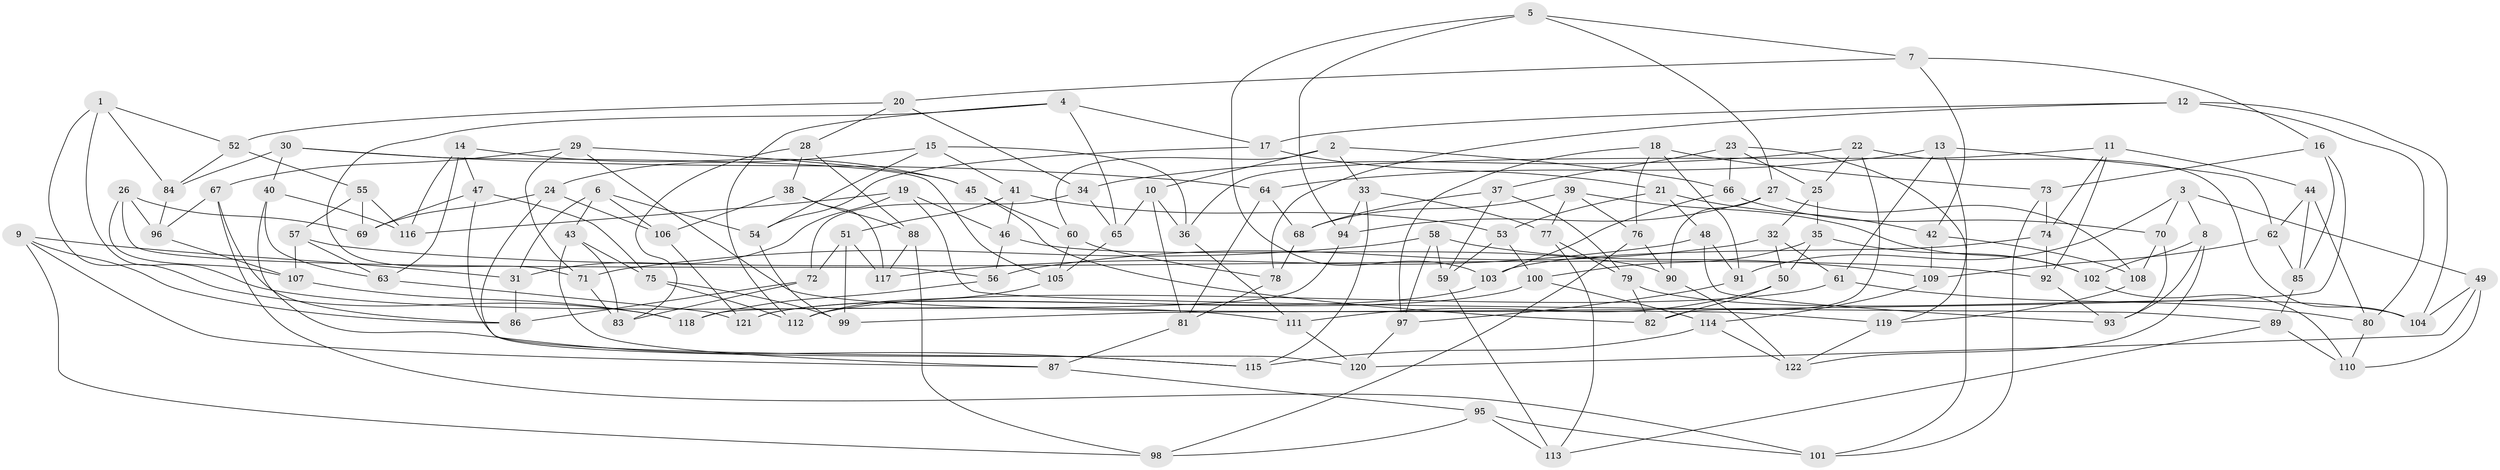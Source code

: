 // Generated by graph-tools (version 1.1) at 2025/11/02/27/25 16:11:47]
// undirected, 122 vertices, 244 edges
graph export_dot {
graph [start="1"]
  node [color=gray90,style=filled];
  1;
  2;
  3;
  4;
  5;
  6;
  7;
  8;
  9;
  10;
  11;
  12;
  13;
  14;
  15;
  16;
  17;
  18;
  19;
  20;
  21;
  22;
  23;
  24;
  25;
  26;
  27;
  28;
  29;
  30;
  31;
  32;
  33;
  34;
  35;
  36;
  37;
  38;
  39;
  40;
  41;
  42;
  43;
  44;
  45;
  46;
  47;
  48;
  49;
  50;
  51;
  52;
  53;
  54;
  55;
  56;
  57;
  58;
  59;
  60;
  61;
  62;
  63;
  64;
  65;
  66;
  67;
  68;
  69;
  70;
  71;
  72;
  73;
  74;
  75;
  76;
  77;
  78;
  79;
  80;
  81;
  82;
  83;
  84;
  85;
  86;
  87;
  88;
  89;
  90;
  91;
  92;
  93;
  94;
  95;
  96;
  97;
  98;
  99;
  100;
  101;
  102;
  103;
  104;
  105;
  106;
  107;
  108;
  109;
  110;
  111;
  112;
  113;
  114;
  115;
  116;
  117;
  118;
  119;
  120;
  121;
  122;
  1 -- 118;
  1 -- 84;
  1 -- 52;
  1 -- 111;
  2 -- 10;
  2 -- 60;
  2 -- 66;
  2 -- 33;
  3 -- 8;
  3 -- 70;
  3 -- 91;
  3 -- 49;
  4 -- 17;
  4 -- 65;
  4 -- 112;
  4 -- 71;
  5 -- 27;
  5 -- 103;
  5 -- 7;
  5 -- 94;
  6 -- 106;
  6 -- 43;
  6 -- 31;
  6 -- 54;
  7 -- 42;
  7 -- 16;
  7 -- 20;
  8 -- 93;
  8 -- 102;
  8 -- 122;
  9 -- 98;
  9 -- 86;
  9 -- 87;
  9 -- 31;
  10 -- 65;
  10 -- 81;
  10 -- 36;
  11 -- 44;
  11 -- 74;
  11 -- 36;
  11 -- 92;
  12 -- 80;
  12 -- 78;
  12 -- 104;
  12 -- 17;
  13 -- 119;
  13 -- 61;
  13 -- 64;
  13 -- 62;
  14 -- 45;
  14 -- 116;
  14 -- 47;
  14 -- 63;
  15 -- 24;
  15 -- 36;
  15 -- 41;
  15 -- 54;
  16 -- 99;
  16 -- 73;
  16 -- 85;
  17 -- 54;
  17 -- 21;
  18 -- 91;
  18 -- 97;
  18 -- 73;
  18 -- 76;
  19 -- 31;
  19 -- 116;
  19 -- 89;
  19 -- 46;
  20 -- 28;
  20 -- 34;
  20 -- 52;
  21 -- 48;
  21 -- 42;
  21 -- 53;
  22 -- 82;
  22 -- 34;
  22 -- 25;
  22 -- 104;
  23 -- 37;
  23 -- 101;
  23 -- 66;
  23 -- 25;
  24 -- 69;
  24 -- 106;
  24 -- 120;
  25 -- 35;
  25 -- 32;
  26 -- 56;
  26 -- 96;
  26 -- 107;
  26 -- 69;
  27 -- 90;
  27 -- 108;
  27 -- 94;
  28 -- 38;
  28 -- 88;
  28 -- 83;
  29 -- 67;
  29 -- 119;
  29 -- 45;
  29 -- 71;
  30 -- 105;
  30 -- 40;
  30 -- 64;
  30 -- 84;
  31 -- 86;
  32 -- 56;
  32 -- 50;
  32 -- 61;
  33 -- 115;
  33 -- 94;
  33 -- 77;
  34 -- 72;
  34 -- 65;
  35 -- 100;
  35 -- 102;
  35 -- 50;
  36 -- 111;
  37 -- 59;
  37 -- 79;
  37 -- 68;
  38 -- 106;
  38 -- 117;
  38 -- 88;
  39 -- 102;
  39 -- 76;
  39 -- 68;
  39 -- 77;
  40 -- 115;
  40 -- 116;
  40 -- 63;
  41 -- 53;
  41 -- 46;
  41 -- 51;
  42 -- 109;
  42 -- 108;
  43 -- 83;
  43 -- 87;
  43 -- 75;
  44 -- 62;
  44 -- 85;
  44 -- 80;
  45 -- 82;
  45 -- 60;
  46 -- 56;
  46 -- 90;
  47 -- 115;
  47 -- 69;
  47 -- 75;
  48 -- 117;
  48 -- 93;
  48 -- 91;
  49 -- 110;
  49 -- 120;
  49 -- 104;
  50 -- 111;
  50 -- 82;
  51 -- 72;
  51 -- 117;
  51 -- 99;
  52 -- 55;
  52 -- 84;
  53 -- 59;
  53 -- 100;
  54 -- 99;
  55 -- 57;
  55 -- 69;
  55 -- 116;
  56 -- 118;
  57 -- 92;
  57 -- 63;
  57 -- 107;
  58 -- 97;
  58 -- 71;
  58 -- 59;
  58 -- 109;
  59 -- 113;
  60 -- 78;
  60 -- 105;
  61 -- 112;
  61 -- 80;
  62 -- 85;
  62 -- 109;
  63 -- 121;
  64 -- 68;
  64 -- 81;
  65 -- 105;
  66 -- 103;
  66 -- 70;
  67 -- 101;
  67 -- 86;
  67 -- 96;
  68 -- 78;
  70 -- 93;
  70 -- 108;
  71 -- 83;
  72 -- 83;
  72 -- 86;
  73 -- 101;
  73 -- 74;
  74 -- 103;
  74 -- 92;
  75 -- 112;
  75 -- 99;
  76 -- 90;
  76 -- 98;
  77 -- 79;
  77 -- 113;
  78 -- 81;
  79 -- 104;
  79 -- 82;
  80 -- 110;
  81 -- 87;
  84 -- 96;
  85 -- 89;
  87 -- 95;
  88 -- 117;
  88 -- 98;
  89 -- 110;
  89 -- 113;
  90 -- 122;
  91 -- 97;
  92 -- 93;
  94 -- 118;
  95 -- 98;
  95 -- 101;
  95 -- 113;
  96 -- 107;
  97 -- 120;
  100 -- 114;
  100 -- 121;
  102 -- 110;
  103 -- 121;
  105 -- 112;
  106 -- 121;
  107 -- 118;
  108 -- 119;
  109 -- 114;
  111 -- 120;
  114 -- 115;
  114 -- 122;
  119 -- 122;
}
